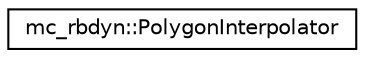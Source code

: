 digraph "Graphical Class Hierarchy"
{
 // INTERACTIVE_SVG=YES
 // LATEX_PDF_SIZE
  edge [fontname="Helvetica",fontsize="10",labelfontname="Helvetica",labelfontsize="10"];
  node [fontname="Helvetica",fontsize="10",shape=record];
  rankdir="LR";
  Node0 [label="mc_rbdyn::PolygonInterpolator",height=0.2,width=0.4,color="black", fillcolor="white", style="filled",URL="$structmc__rbdyn_1_1PolygonInterpolator.html",tooltip=" "];
}
